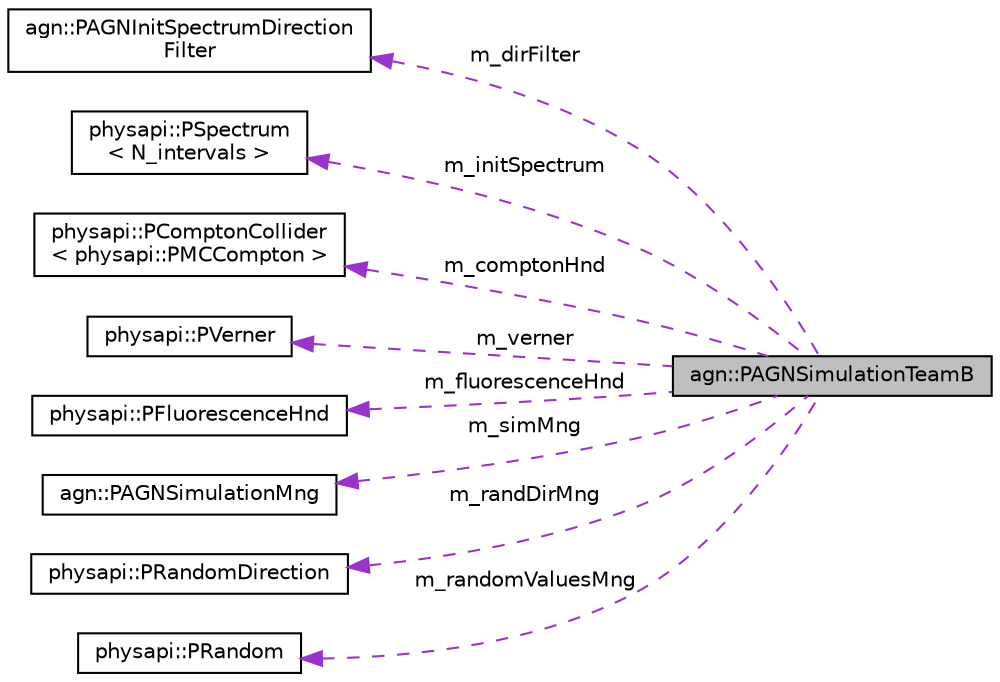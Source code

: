 digraph "agn::PAGNSimulationTeamB"
{
 // LATEX_PDF_SIZE
  edge [fontname="Helvetica",fontsize="10",labelfontname="Helvetica",labelfontsize="10"];
  node [fontname="Helvetica",fontsize="10",shape=record];
  rankdir="LR";
  Node1 [label="agn::PAGNSimulationTeamB",height=0.2,width=0.4,color="black", fillcolor="grey75", style="filled", fontcolor="black",tooltip=" "];
  Node2 -> Node1 [dir="back",color="darkorchid3",fontsize="10",style="dashed",label=" m_dirFilter" ,fontname="Helvetica"];
  Node2 [label="agn::PAGNInitSpectrumDirection\lFilter",height=0.2,width=0.4,color="black", fillcolor="white", style="filled",URL="$classagn_1_1_p_a_g_n_init_spectrum_direction_filter.html",tooltip="This functor filters the initial directions of the photons generated in the simulation."];
  Node3 -> Node1 [dir="back",color="darkorchid3",fontsize="10",style="dashed",label=" m_initSpectrum" ,fontname="Helvetica"];
  Node3 [label="physapi::PSpectrum\l\< N_intervals \>",height=0.2,width=0.4,color="black", fillcolor="white", style="filled",URL="$classphysapi_1_1_p_spectrum.html",tooltip=" "];
  Node4 -> Node1 [dir="back",color="darkorchid3",fontsize="10",style="dashed",label=" m_comptonHnd" ,fontname="Helvetica"];
  Node4 [label="physapi::PComptonCollider\l\< physapi::PMCCompton \>",height=0.2,width=0.4,color="black", fillcolor="white", style="filled",URL="$classphysapi_1_1_p_compton_collider.html",tooltip=" "];
  Node5 -> Node1 [dir="back",color="darkorchid3",fontsize="10",style="dashed",label=" m_verner" ,fontname="Helvetica"];
  Node5 [label="physapi::PVerner",height=0.2,width=0.4,color="black", fillcolor="white", style="filled",URL="$classphysapi_1_1_p_verner.html",tooltip="This class is a functor for calculating the photonionization cross section."];
  Node6 -> Node1 [dir="back",color="darkorchid3",fontsize="10",style="dashed",label=" m_fluorescenceHnd" ,fontname="Helvetica"];
  Node6 [label="physapi::PFluorescenceHnd",height=0.2,width=0.4,color="black", fillcolor="white", style="filled",URL="$classphysapi_1_1_p_fluorescence_hnd.html",tooltip=" "];
  Node7 -> Node1 [dir="back",color="darkorchid3",fontsize="10",style="dashed",label=" m_simMng" ,fontname="Helvetica"];
  Node7 [label="agn::PAGNSimulationMng",height=0.2,width=0.4,color="black", fillcolor="white", style="filled",URL="$classagn_1_1_p_a_g_n_simulation_mng.html",tooltip=" "];
  Node8 -> Node1 [dir="back",color="darkorchid3",fontsize="10",style="dashed",label=" m_randDirMng" ,fontname="Helvetica"];
  Node8 [label="physapi::PRandomDirection",height=0.2,width=0.4,color="black", fillcolor="white", style="filled",URL="$classphysapi_1_1_p_random_direction.html",tooltip="This class generates random directions for vectors."];
  Node9 -> Node1 [dir="back",color="darkorchid3",fontsize="10",style="dashed",label=" m_randomValuesMng" ,fontname="Helvetica"];
  Node9 [label="physapi::PRandom",height=0.2,width=0.4,color="black", fillcolor="white", style="filled",URL="$classphysapi_1_1_p_random.html",tooltip="Generate random numbers offering a simple interface."];
}
